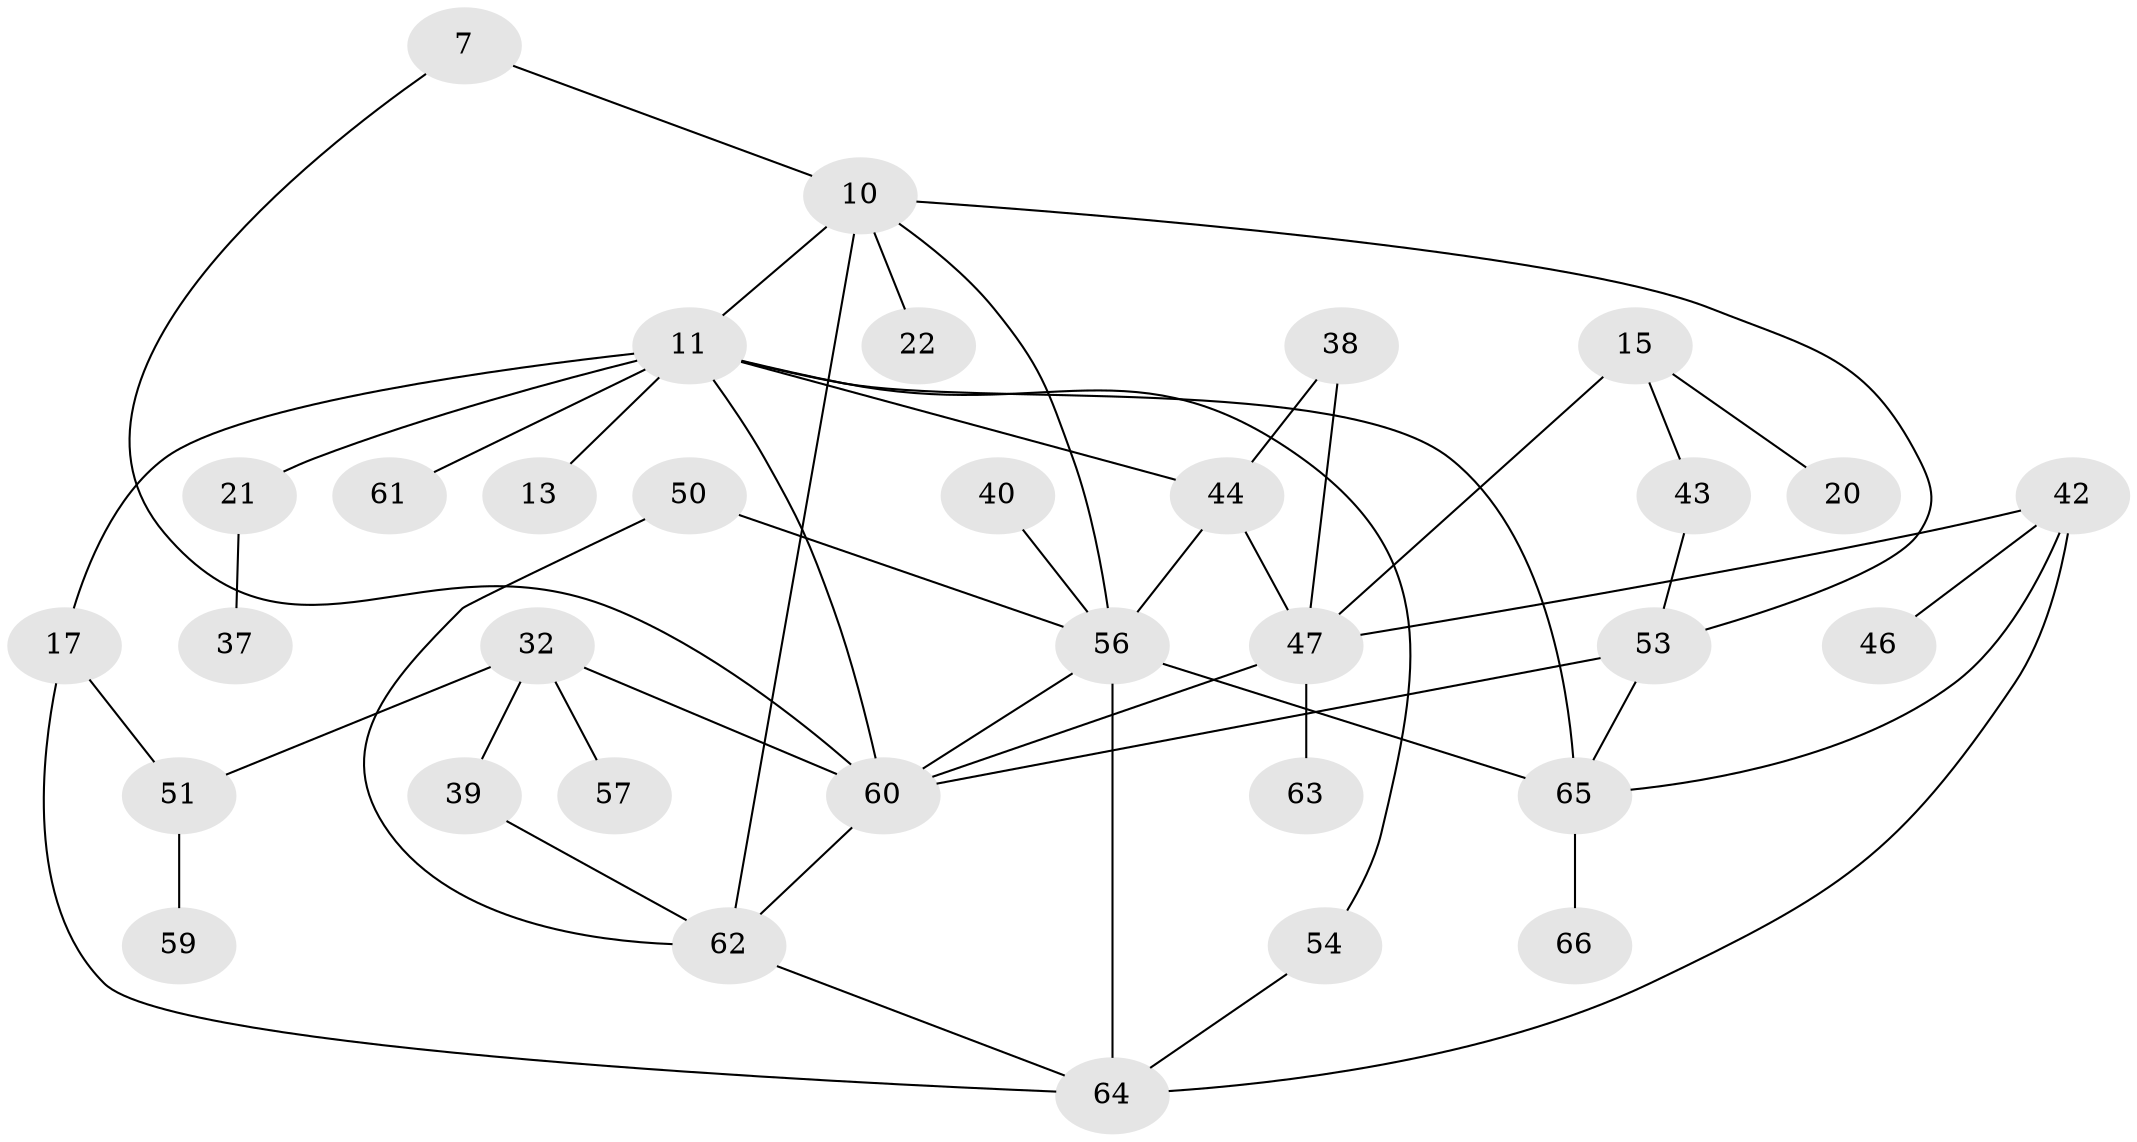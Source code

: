 // original degree distribution, {4: 0.15151515151515152, 7: 0.015151515151515152, 2: 0.3181818181818182, 5: 0.12121212121212122, 6: 0.015151515151515152, 1: 0.19696969696969696, 3: 0.18181818181818182}
// Generated by graph-tools (version 1.1) at 2025/41/03/09/25 04:41:14]
// undirected, 33 vertices, 50 edges
graph export_dot {
graph [start="1"]
  node [color=gray90,style=filled];
  7;
  10 [super="+9"];
  11 [super="+4"];
  13;
  15;
  17;
  20;
  21;
  22;
  32;
  37;
  38 [super="+19"];
  39;
  40;
  42;
  43;
  44 [super="+35"];
  46;
  47 [super="+23+30"];
  50;
  51 [super="+49"];
  53;
  54;
  56 [super="+8+33+24"];
  57;
  59;
  60 [super="+48+55+27"];
  61;
  62 [super="+28+12"];
  63;
  64 [super="+58+52+41"];
  65 [super="+36+45"];
  66;
  7 -- 10;
  7 -- 60;
  10 -- 11 [weight=2];
  10 -- 53;
  10 -- 22;
  10 -- 56 [weight=2];
  10 -- 62;
  11 -- 17 [weight=2];
  11 -- 13;
  11 -- 21;
  11 -- 54;
  11 -- 61;
  11 -- 60 [weight=2];
  11 -- 65 [weight=2];
  11 -- 44;
  15 -- 20;
  15 -- 43;
  15 -- 47 [weight=2];
  17 -- 51 [weight=2];
  17 -- 64;
  21 -- 37;
  32 -- 39;
  32 -- 57;
  32 -- 51;
  32 -- 60;
  38 -- 47 [weight=2];
  38 -- 44;
  39 -- 62;
  40 -- 56;
  42 -- 46;
  42 -- 47;
  42 -- 65 [weight=2];
  42 -- 64;
  43 -- 53;
  44 -- 47;
  44 -- 56;
  47 -- 63;
  47 -- 60;
  50 -- 62;
  50 -- 56;
  51 -- 59;
  53 -- 65;
  53 -- 60;
  54 -- 64;
  56 -- 64;
  56 -- 65;
  56 -- 60;
  60 -- 62;
  62 -- 64;
  65 -- 66;
}
